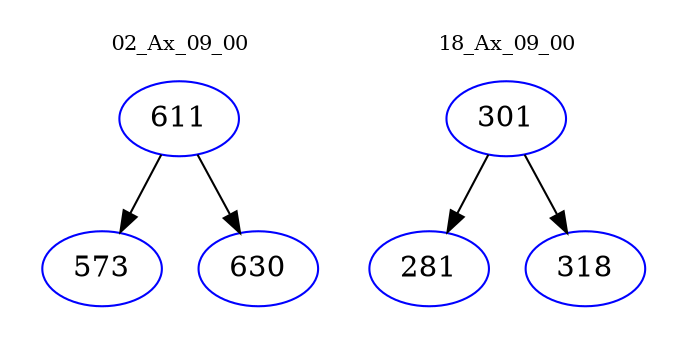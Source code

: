 digraph{
subgraph cluster_0 {
color = white
label = "02_Ax_09_00";
fontsize=10;
T0_611 [label="611", color="blue"]
T0_611 -> T0_573 [color="black"]
T0_573 [label="573", color="blue"]
T0_611 -> T0_630 [color="black"]
T0_630 [label="630", color="blue"]
}
subgraph cluster_1 {
color = white
label = "18_Ax_09_00";
fontsize=10;
T1_301 [label="301", color="blue"]
T1_301 -> T1_281 [color="black"]
T1_281 [label="281", color="blue"]
T1_301 -> T1_318 [color="black"]
T1_318 [label="318", color="blue"]
}
}
